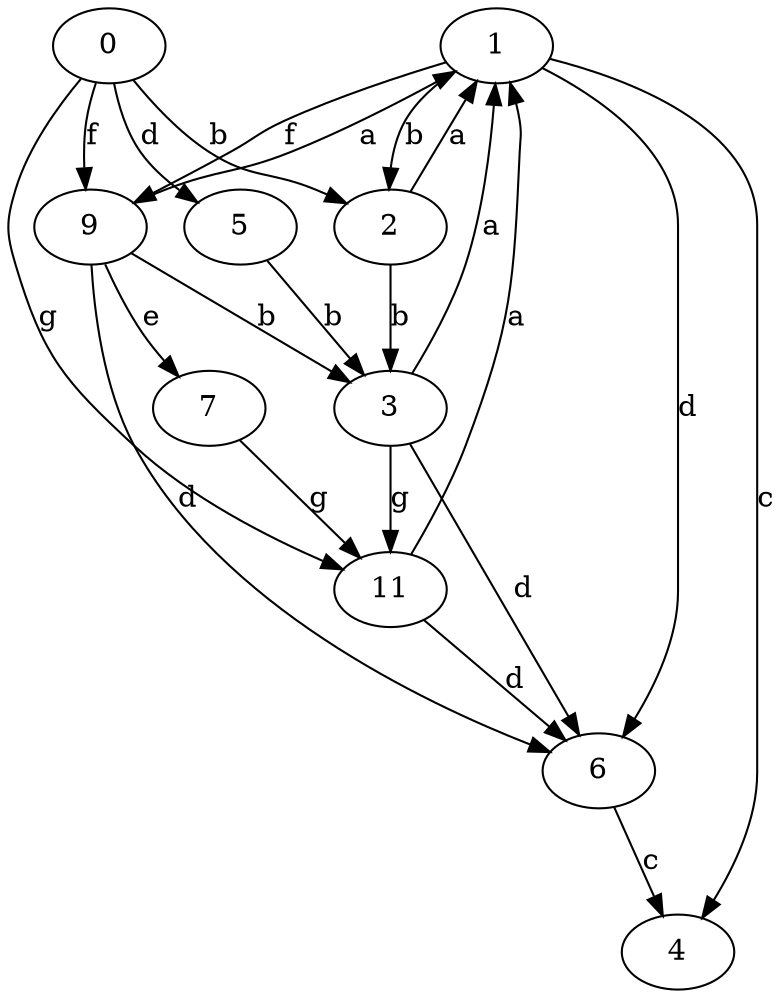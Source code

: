 strict digraph  {
1;
2;
3;
4;
0;
5;
6;
7;
9;
11;
1 -> 2  [label=b];
1 -> 4  [label=c];
1 -> 6  [label=d];
1 -> 9  [label=f];
2 -> 1  [label=a];
2 -> 3  [label=b];
3 -> 1  [label=a];
3 -> 6  [label=d];
3 -> 11  [label=g];
0 -> 2  [label=b];
0 -> 5  [label=d];
0 -> 9  [label=f];
0 -> 11  [label=g];
5 -> 3  [label=b];
6 -> 4  [label=c];
7 -> 11  [label=g];
9 -> 1  [label=a];
9 -> 3  [label=b];
9 -> 6  [label=d];
9 -> 7  [label=e];
11 -> 1  [label=a];
11 -> 6  [label=d];
}
